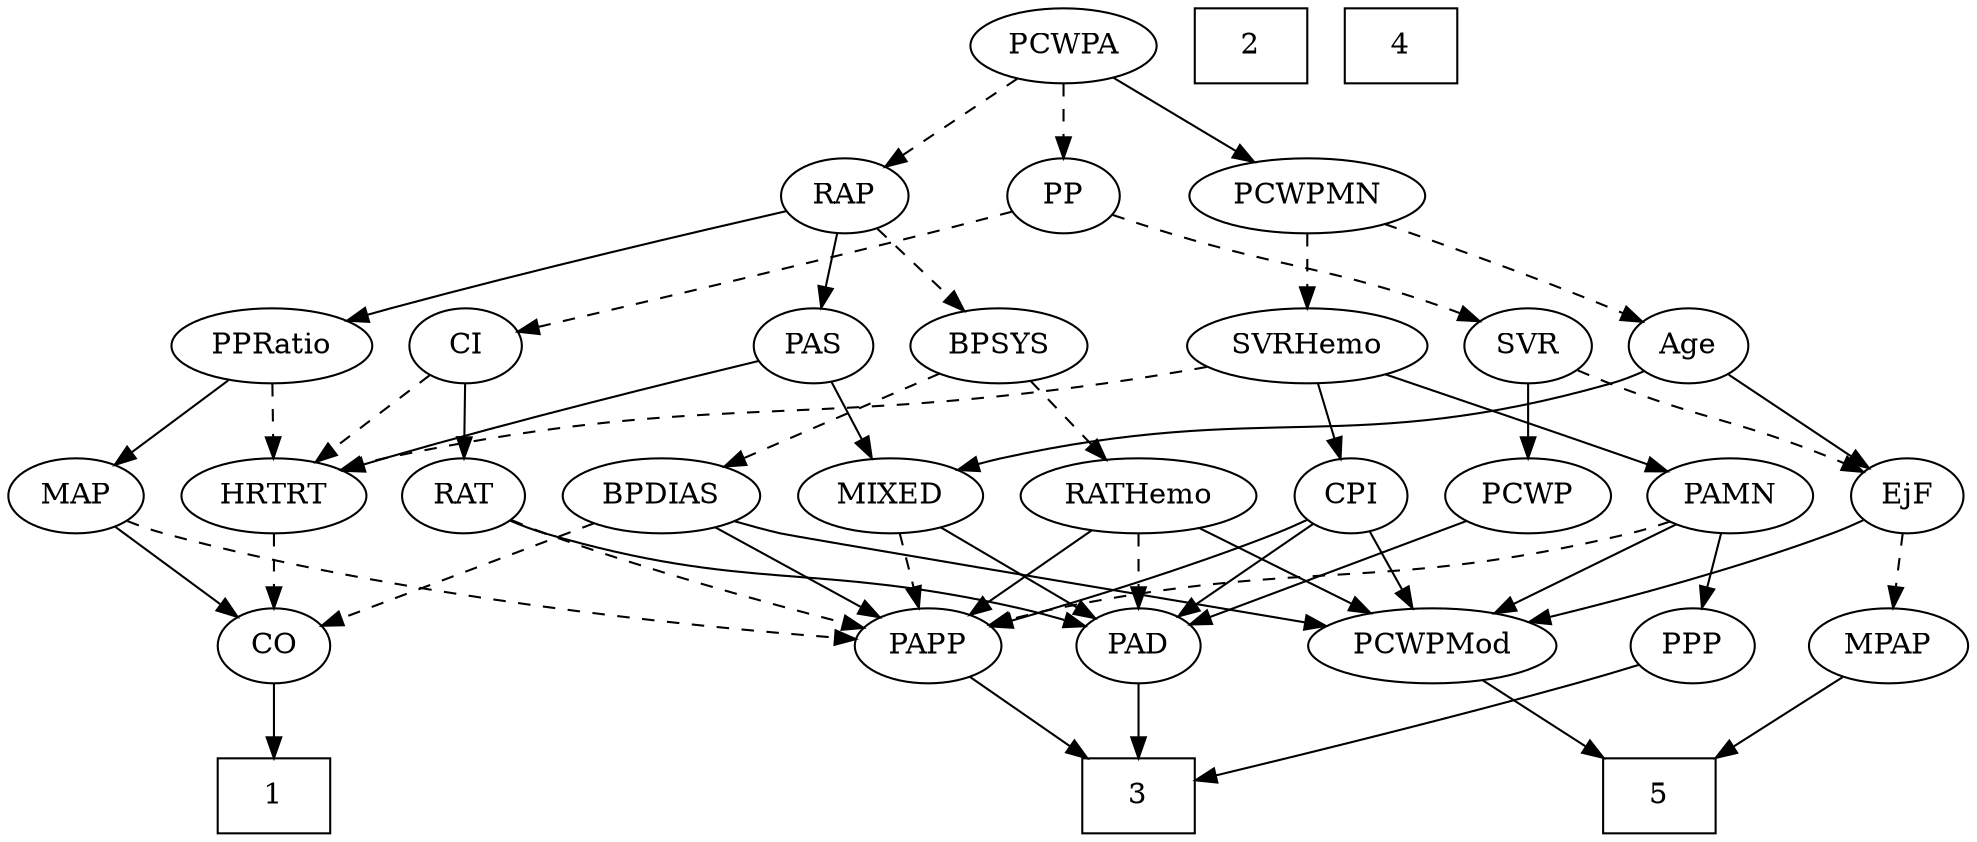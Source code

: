 strict digraph {
	graph [bb="0,0,871.55,396"];
	node [label="\N"];
	1	[height=0.5,
		pos="118.55,18",
		shape=box,
		width=0.75];
	2	[height=0.5,
		pos="565.55,378",
		shape=box,
		width=0.75];
	3	[height=0.5,
		pos="500.55,18",
		shape=box,
		width=0.75];
	4	[height=0.5,
		pos="637.55,378",
		shape=box,
		width=0.75];
	5	[height=0.5,
		pos="733.55,18",
		shape=box,
		width=0.75];
	Age	[height=0.5,
		pos="747.55,234",
		width=0.75];
	EjF	[height=0.5,
		pos="844.55,162",
		width=0.75];
	Age -> EjF	[pos="e,826.87,175.76 765.34,220.16 780.24,209.41 801.72,193.91 818.55,181.76",
		style=solid];
	MIXED	[height=0.5,
		pos="392.55,162",
		width=1.1193];
	Age -> MIXED	[pos="e,422.41,174.21 727.04,221.99 722.08,219.7 716.72,217.53 711.55,216 595.86,181.84 559.98,207.54 442.55,180 439.14,179.2 435.64,178.26 \
432.15,177.24",
		style=solid];
	MPAP	[height=0.5,
		pos="835.55,90",
		width=0.97491];
	EjF -> MPAP	[pos="e,837.77,108.28 842.37,144.05 841.38,136.35 840.18,127.03 839.07,118.36",
		style=dashed];
	PCWPMod	[height=0.5,
		pos="632.55,90",
		width=1.4443];
	EjF -> PCWPMod	[pos="e,672.96,101.33 823.45,150.4 818.62,148.15 813.45,145.88 808.55,144 766.89,127.99 718.22,113.66 682.63,103.95",
		style=solid];
	RAP	[height=0.5,
		pos="395.55,306",
		width=0.77632];
	BPSYS	[height=0.5,
		pos="434.55,234",
		width=1.0471];
	RAP -> BPSYS	[pos="e,425.28,251.63 404.59,288.76 409.25,280.4 415.04,270.02 420.28,260.61",
		style=dashed];
	PAS	[height=0.5,
		pos="351.55,234",
		width=0.75];
	RAP -> PAS	[pos="e,361.49,250.82 385.56,289.12 380.05,280.34 373.08,269.26 366.89,259.42",
		style=solid];
	PPRatio	[height=0.5,
		pos="118.55,234",
		width=1.1013];
	RAP -> PPRatio	[pos="e,148.45,245.93 368.98,299.78 326.21,291.15 239.58,272.81 167.55,252 164.43,251.1 161.23,250.12 158.01,249.09",
		style=solid];
	PAD	[height=0.5,
		pos="500.55,90",
		width=0.79437];
	MIXED -> PAD	[pos="e,481.26,103.5 414.4,146.83 431.25,135.92 454.65,120.75 472.81,108.97",
		style=solid];
	PAPP	[height=0.5,
		pos="407.55,90",
		width=0.88464];
	MIXED -> PAPP	[pos="e,403.85,108.28 396.18,144.05 397.85,136.26 399.87,126.82 401.74,118.08",
		style=dashed];
	MPAP -> 5	[pos="e,758.35,36.019 815.4,75.17 801.58,65.69 782.93,52.89 766.92,41.904",
		style=solid];
	RATHemo	[height=0.5,
		pos="500.55,162",
		width=1.3721];
	BPSYS -> RATHemo	[pos="e,485.17,179.31 449.52,217.12 458.01,208.12 468.79,196.68 478.25,186.65",
		style=dashed];
	BPDIAS	[height=0.5,
		pos="291.55,162",
		width=1.1735];
	BPSYS -> BPDIAS	[pos="e,318.35,176.12 408.98,220.49 386.33,209.4 353.01,193.09 327.64,180.67",
		style=dashed];
	PAD -> 3	[pos="e,500.55,36.104 500.55,71.697 500.55,63.983 500.55,54.712 500.55,46.112",
		style=solid];
	CO	[height=0.5,
		pos="118.55,90",
		width=0.75];
	CO -> 1	[pos="e,118.55,36.104 118.55,71.697 118.55,63.983 118.55,54.712 118.55,46.112",
		style=solid];
	PAS -> MIXED	[pos="e,382.8,179.63 361.06,216.76 366,208.32 372.16,197.8 377.72,188.31",
		style=solid];
	HRTRT	[height=0.5,
		pos="118.55,162",
		width=1.1013];
	PAS -> HRTRT	[pos="e,148.78,173.77 327.02,226.38 291.63,216.74 224.27,197.99 167.55,180 164.6,179.06 161.55,178.07 158.5,177.06",
		style=solid];
	PAMN	[height=0.5,
		pos="763.55,162",
		width=1.011];
	PAMN -> PCWPMod	[pos="e,659.71,105.52 739.82,148.32 719.99,137.73 691.4,122.45 668.71,110.33",
		style=solid];
	PPP	[height=0.5,
		pos="746.55,90",
		width=0.75];
	PAMN -> PPP	[pos="e,750.74,108.28 759.43,144.05 757.54,136.26 755.25,126.82 753.12,118.08",
		style=solid];
	PAMN -> PAPP	[pos="e,434.17,100.17 736.73,149.76 730.82,147.6 724.53,145.53 718.55,144 607.23,115.52 574.68,133.05 462.55,108 456.55,106.66 450.26,\
104.98 444.16,103.21",
		style=dashed];
	RATHemo -> PAD	[pos="e,500.55,108.1 500.55,143.7 500.55,135.98 500.55,126.71 500.55,118.11",
		style=dashed];
	RATHemo -> PCWPMod	[pos="e,605.42,105.38 527.26,146.83 547.17,136.28 574.57,121.75 596.43,110.15",
		style=solid];
	RATHemo -> PAPP	[pos="e,425.92,104.83 479.91,145.46 466.4,135.3 448.62,121.91 434.06,110.96",
		style=solid];
	CPI	[height=0.5,
		pos="594.55,162",
		width=0.75];
	CPI -> PAD	[pos="e,518.47,104.35 576.87,147.83 562.78,137.34 542.83,122.49 526.87,110.6",
		style=solid];
	CPI -> PCWPMod	[pos="e,623.25,108.12 603.36,144.76 607.83,136.53 613.38,126.32 618.42,117.02",
		style=solid];
	CPI -> PAPP	[pos="e,434.59,99.554 573.39,150.56 568.55,148.3 563.41,145.99 558.55,144 520.21,128.27 475.29,112.88 444.47,102.77",
		style=solid];
	RAT	[height=0.5,
		pos="203.55,162",
		width=0.75827];
	RAT -> PAD	[pos="e,476.42,99.692 224.7,150.14 229.79,147.85 235.28,145.63 240.55,144 330.15,116.18 357.5,130.64 448.55,108 454.45,106.53 460.66,104.73 \
466.64,102.86",
		style=solid];
	RAT -> PAPP	[pos="e,379.41,98.779 224.88,150.66 229.96,148.34 235.4,145.99 240.55,144 284,127.2 335.23,111.53 369.38,101.65",
		style=dashed];
	SVR	[height=0.5,
		pos="674.55,234",
		width=0.77632];
	SVR -> EjF	[pos="e,823.36,173.37 696.34,222.66 701.31,220.39 706.58,218.06 711.55,216 754.03,198.39 766.16,197.83 808.55,180 810.36,179.24 812.22,\
178.43 814.09,177.6",
		style=dashed];
	PCWP	[height=0.5,
		pos="674.55,162",
		width=0.97491];
	SVR -> PCWP	[pos="e,674.55,180.1 674.55,215.7 674.55,207.98 674.55,198.71 674.55,190.11",
		style=solid];
	PCWPMod -> 5	[pos="e,708.71,36.211 654.96,73.465 668.27,64.239 685.4,52.368 700.27,42.064",
		style=solid];
	PCWPA	[height=0.5,
		pos="478.55,378",
		width=1.1555];
	PCWPA -> RAP	[pos="e,411.95,320.83 460.13,361.46 448.3,351.49 432.79,338.41 419.94,327.58",
		style=dashed];
	PCWPMN	[height=0.5,
		pos="578.55,306",
		width=1.3902];
	PCWPA -> PCWPMN	[pos="e,556.68,322.31 499.75,362.15 513.88,352.27 532.66,339.12 548.34,328.15",
		style=solid];
	PP	[height=0.5,
		pos="478.55,306",
		width=0.75];
	PCWPA -> PP	[pos="e,478.55,324.1 478.55,359.7 478.55,351.98 478.55,342.71 478.55,334.11",
		style=dashed];
	PCWPMN -> Age	[pos="e,726.33,245.29 611.85,292.39 638.9,281.99 677.93,266.62 711.55,252 713.35,251.21 715.2,250.39 717.07,249.55",
		style=dashed];
	SVRHemo	[height=0.5,
		pos="578.55,234",
		width=1.3902];
	PCWPMN -> SVRHemo	[pos="e,578.55,252.1 578.55,287.7 578.55,279.98 578.55,270.71 578.55,262.11",
		style=dashed];
	SVRHemo -> PAMN	[pos="e,735.59,173.58 611.62,220.49 643.78,208.32 692.57,189.86 726.13,177.16",
		style=solid];
	SVRHemo -> CPI	[pos="e,590.64,180.1 582.5,215.7 584.27,207.98 586.38,198.71 588.35,190.11",
		style=solid];
	SVRHemo -> HRTRT	[pos="e,147.78,174.32 535.18,224.83 518.45,221.83 499.14,218.55 481.55,216 342.53,195.87 304.51,211.21 167.55,180 164.2,179.24 160.76,\
178.32 157.33,177.32",
		style=dashed];
	BPDIAS -> CO	[pos="e,141.02,100.09 261.81,148.97 230.73,136.39 182.14,116.73 150.32,103.86",
		style=dashed];
	BPDIAS -> PCWPMod	[pos="e,587.57,99.169 323.25,149.89 329.91,147.76 336.92,145.68 343.55,144 349.22,142.56 495.39,115.93 577.63,100.98",
		style=solid];
	BPDIAS -> PAPP	[pos="e,386.45,103.73 315.02,146.83 333.08,135.94 358.16,120.8 377.66,109.04",
		style=solid];
	MAP	[height=0.5,
		pos="30.547,162",
		width=0.84854];
	MAP -> CO	[pos="e,101.79,104.33 47.933,147.17 60.997,136.78 79.075,122.4 93.669,110.79",
		style=solid];
	MAP -> PAPP	[pos="e,376.21,93.228 53.283,149.93 58.531,147.7 64.158,145.57 69.547,144 173.81,113.65 301.54,99.616 366.04,94.075",
		style=dashed];
	PP -> SVR	[pos="e,652.84,245.56 500.52,295.43 506.64,292.89 513.31,290.24 519.55,288 571.15,269.48 586.3,271.49 637.55,252 639.43,251.28 641.35,\
250.52 643.28,249.72",
		style=dashed];
	CI	[height=0.5,
		pos="203.55,234",
		width=0.75];
	PP -> CI	[pos="e,229.24,239.84 455.81,295.95 448.45,293.2 440.21,290.29 432.55,288 365.08,267.82 284.52,250.76 239.17,241.79",
		style=dashed];
	PPP -> 3	[pos="e,527.82,26.099 722.87,81.169 713.73,78.209 703.18,74.866 693.55,72 639.59,55.945 576.62,38.983 537.66,28.692",
		style=solid];
	PPRatio -> MAP	[pos="e,48.109,176.97 99.453,217.81 86.81,207.75 70.078,194.44 56.268,183.46",
		style=solid];
	PPRatio -> HRTRT	[pos="e,118.55,180.1 118.55,215.7 118.55,207.98 118.55,198.71 118.55,190.11",
		style=dashed];
	PCWP -> PAD	[pos="e,524.03,100.45 647.74,150.22 617.07,137.88 566.83,117.66 533.72,104.34",
		style=solid];
	CI -> RAT	[pos="e,203.55,180.1 203.55,215.7 203.55,207.98 203.55,198.71 203.55,190.11",
		style=solid];
	CI -> HRTRT	[pos="e,136.95,178.16 187.16,219.5 175.14,209.61 158.58,195.96 144.73,184.56",
		style=dashed];
	PAPP -> 3	[pos="e,477.94,36.019 425.92,75.17 438.4,65.778 455.21,53.127 469.71,42.209",
		style=solid];
	HRTRT -> CO	[pos="e,118.55,108.1 118.55,143.7 118.55,135.98 118.55,126.71 118.55,118.11",
		style=dashed];
}
